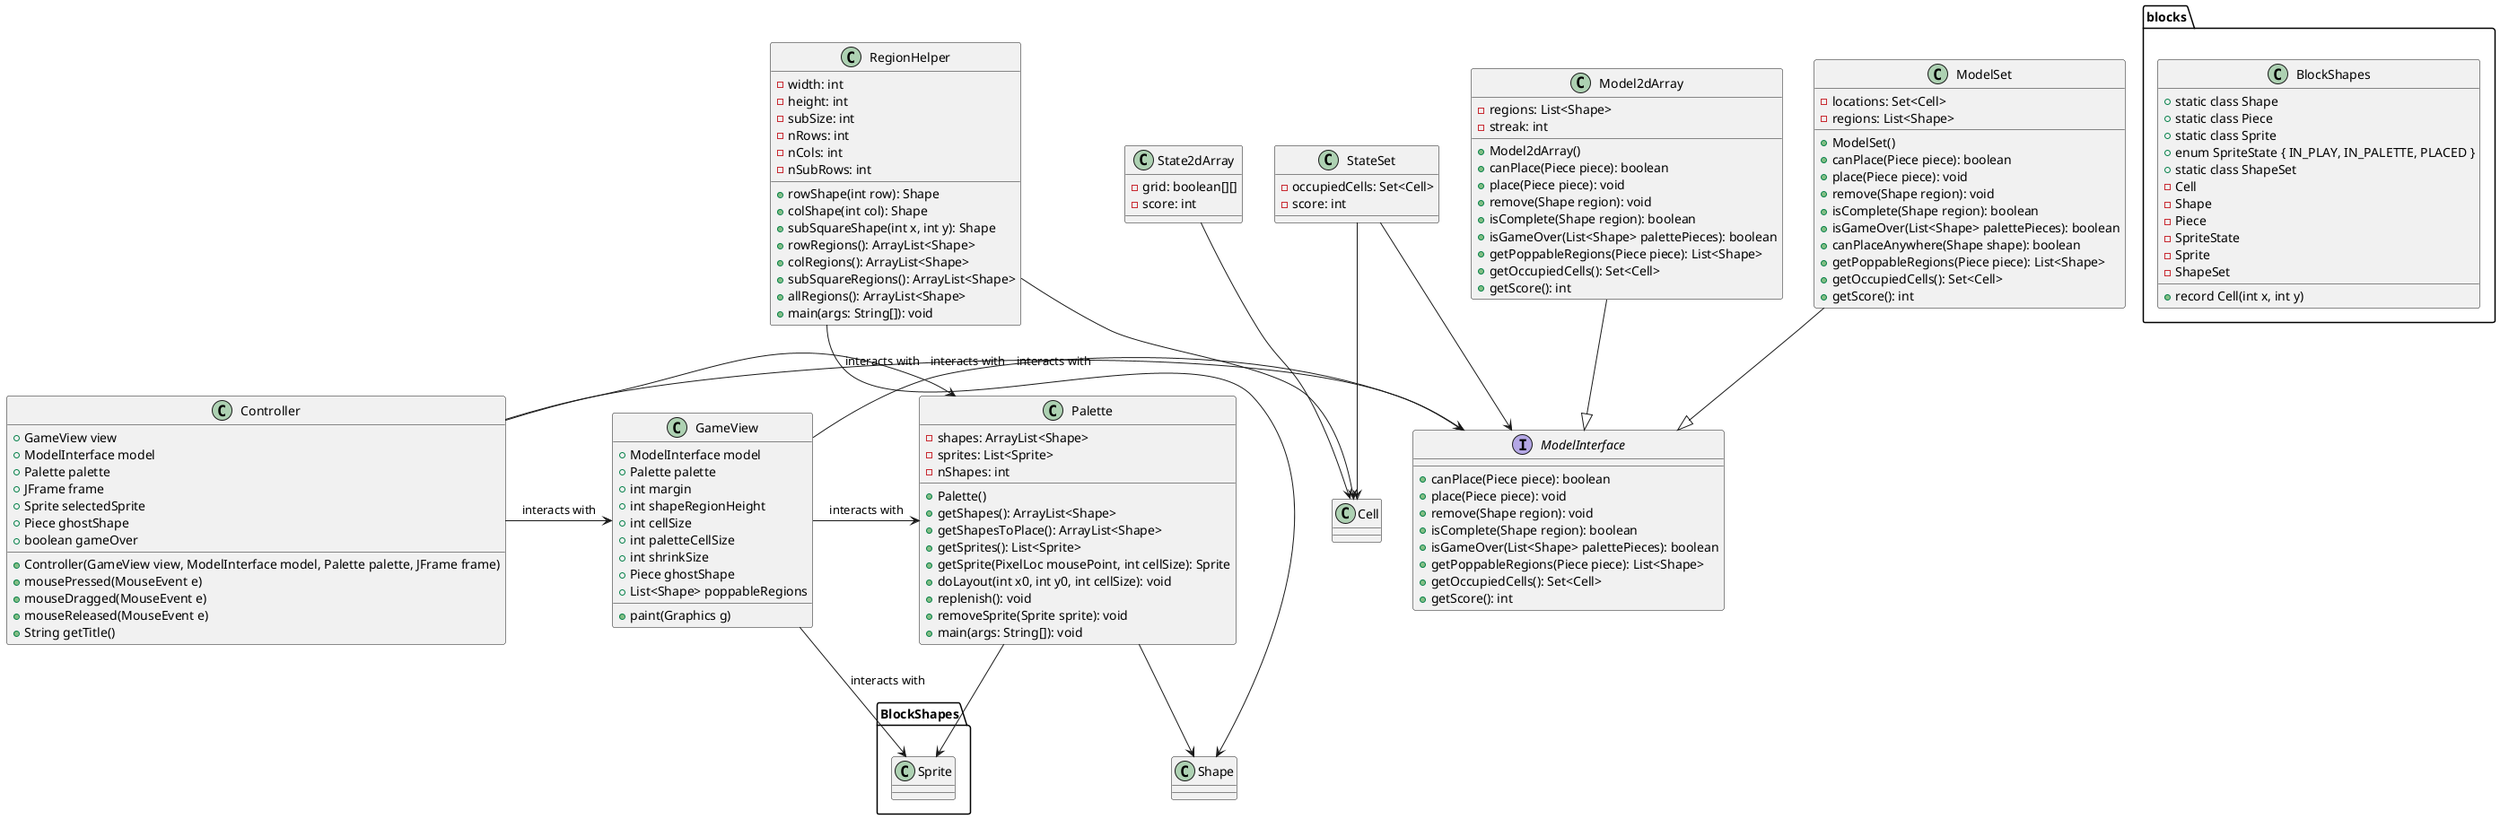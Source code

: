 @startuml

' BlockShapes package
package "blocks" {
    class BlockShapes {
        +record Cell(int x, int y)
        +static class Shape
        +static class Piece
        +static class Sprite
        +enum SpriteState { IN_PLAY, IN_PALETTE, PLACED }
        +static class ShapeSet
    }

    BlockShapes : -Cell
    BlockShapes : -Shape
    BlockShapes : -Piece
    BlockShapes : -SpriteState
    BlockShapes : -Sprite
    BlockShapes : -ShapeSet
}

' Controller Class
class Controller {
    +GameView view
    +ModelInterface model
    +Palette palette
    +JFrame frame
    +Sprite selectedSprite
    +Piece ghostShape
    +boolean gameOver
    +Controller(GameView view, ModelInterface model, Palette palette, JFrame frame)
    +mousePressed(MouseEvent e)
    +mouseDragged(MouseEvent e)
    +mouseReleased(MouseEvent e)
    +String getTitle()
}

' GameView Class
class GameView {
    +ModelInterface model
    +Palette palette
    +int margin
    +int shapeRegionHeight
    +int cellSize
    +int paletteCellSize
    +int shrinkSize
    +Piece ghostShape
    +List<Shape> poppableRegions
    +paint(Graphics g)
}

' Associations between classes
Controller -> GameView : interacts with
Controller -> ModelInterface : interacts with
Controller -> Palette : interacts with
GameView -> ModelInterface : interacts with
GameView -> Palette : interacts with
GameView -> BlockShapes.Sprite : interacts with

' Model classes and interfaces

interface ModelInterface {
    +canPlace(Piece piece): boolean
    +place(Piece piece): void
    +remove(Shape region): void
    +isComplete(Shape region): boolean
    +isGameOver(List<Shape> palettePieces): boolean
    +getPoppableRegions(Piece piece): List<Shape>
    +getOccupiedCells(): Set<Cell>
    +getScore(): int
}

class Model2dArray {
    -regions: List<Shape>
    -streak: int
    +Model2dArray()
    +canPlace(Piece piece): boolean
    +place(Piece piece): void
    +remove(Shape region): void
    +isComplete(Shape region): boolean
    +isGameOver(List<Shape> palettePieces): boolean
    +getPoppableRegions(Piece piece): List<Shape>
    +getOccupiedCells(): Set<Cell>
    +getScore(): int
}

class ModelSet {
    -locations: Set<Cell>
    -regions: List<Shape>
    +ModelSet()
    +canPlace(Piece piece): boolean
    +place(Piece piece): void
    +remove(Shape region): void
    +isComplete(Shape region): boolean
    +isGameOver(List<Shape> palettePieces): boolean
    +canPlaceAnywhere(Shape shape): boolean
    +getPoppableRegions(Piece piece): List<Shape>
    +getOccupiedCells(): Set<Cell>
    +getScore(): int
}

class Palette {
    -shapes: ArrayList<Shape>
    -sprites: List<Sprite>
    -nShapes: int
    +Palette()
    +getShapes(): ArrayList<Shape>
    +getShapesToPlace(): ArrayList<Shape>
    +getSprites(): List<Sprite>
    +getSprite(PixelLoc mousePoint, int cellSize): Sprite
    +doLayout(int x0, int y0, int cellSize): void
    +replenish(): void
    +removeSprite(Sprite sprite): void
    +main(args: String[]): void
}

class RegionHelper {
    -width: int
    -height: int
    -subSize: int
    -nRows: int
    -nCols: int
    -nSubRows: int
    +rowShape(int row): Shape
    +colShape(int col): Shape
    +subSquareShape(int x, int y): Shape
    +rowRegions(): ArrayList<Shape>
    +colRegions(): ArrayList<Shape>
    +subSquareRegions(): ArrayList<Shape>
    +allRegions(): ArrayList<Shape>
    +main(args: String[]): void
}

class State2dArray {
    -grid: boolean[][]
    -score: int
}

class StateSet {
    -occupiedCells: Set<Cell>
    -score: int
}

' Class Relationships
Model2dArray --|> ModelInterface
ModelSet --|> ModelInterface
Palette --> Shape
Palette --> Sprite
RegionHelper --> Shape
RegionHelper --> Cell
State2dArray --> Cell
StateSet --> Cell
StateSet --> ModelInterface
@enduml
